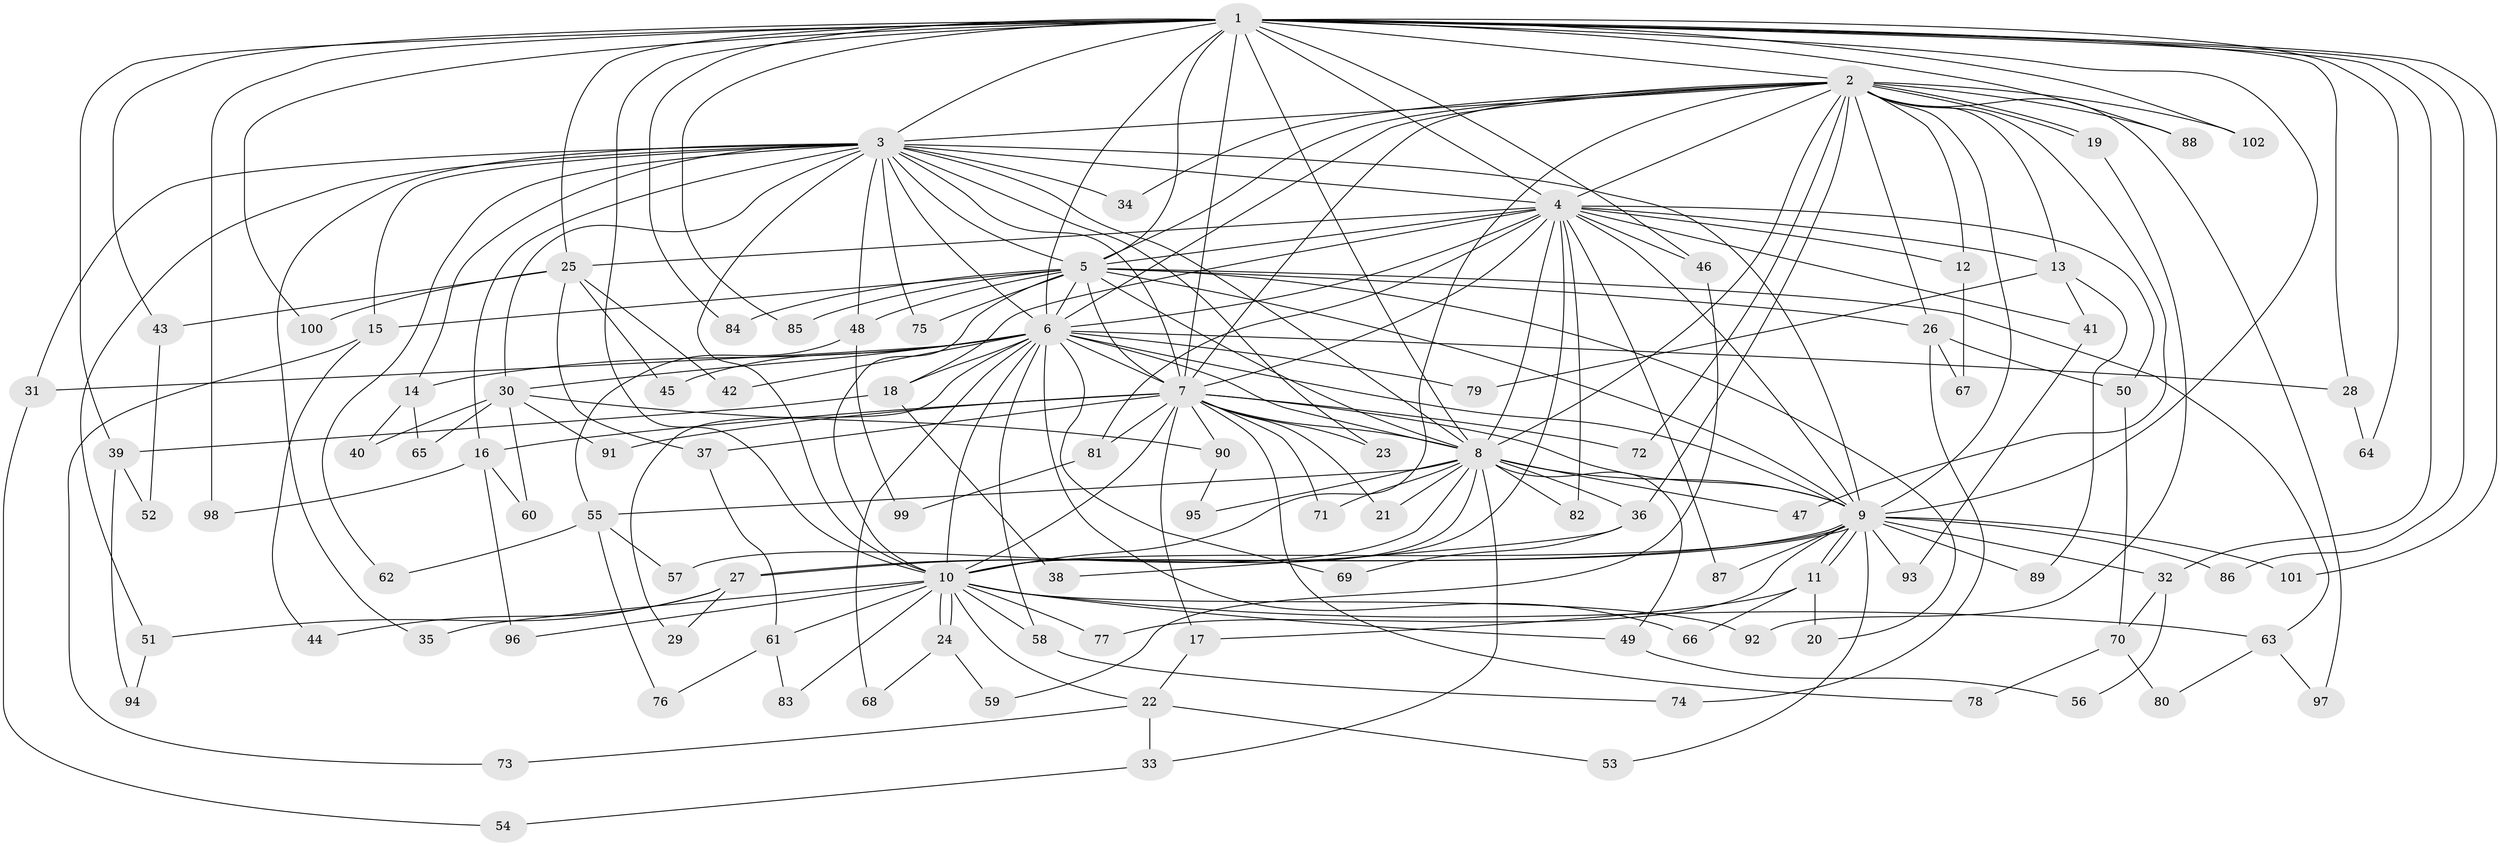 // Generated by graph-tools (version 1.1) at 2025/11/02/27/25 16:11:07]
// undirected, 102 vertices, 229 edges
graph export_dot {
graph [start="1"]
  node [color=gray90,style=filled];
  1;
  2;
  3;
  4;
  5;
  6;
  7;
  8;
  9;
  10;
  11;
  12;
  13;
  14;
  15;
  16;
  17;
  18;
  19;
  20;
  21;
  22;
  23;
  24;
  25;
  26;
  27;
  28;
  29;
  30;
  31;
  32;
  33;
  34;
  35;
  36;
  37;
  38;
  39;
  40;
  41;
  42;
  43;
  44;
  45;
  46;
  47;
  48;
  49;
  50;
  51;
  52;
  53;
  54;
  55;
  56;
  57;
  58;
  59;
  60;
  61;
  62;
  63;
  64;
  65;
  66;
  67;
  68;
  69;
  70;
  71;
  72;
  73;
  74;
  75;
  76;
  77;
  78;
  79;
  80;
  81;
  82;
  83;
  84;
  85;
  86;
  87;
  88;
  89;
  90;
  91;
  92;
  93;
  94;
  95;
  96;
  97;
  98;
  99;
  100;
  101;
  102;
  1 -- 2;
  1 -- 3;
  1 -- 4;
  1 -- 5;
  1 -- 6;
  1 -- 7;
  1 -- 8;
  1 -- 9;
  1 -- 10;
  1 -- 25;
  1 -- 28;
  1 -- 32;
  1 -- 39;
  1 -- 43;
  1 -- 46;
  1 -- 64;
  1 -- 84;
  1 -- 85;
  1 -- 86;
  1 -- 88;
  1 -- 98;
  1 -- 100;
  1 -- 101;
  1 -- 102;
  2 -- 3;
  2 -- 4;
  2 -- 5;
  2 -- 6;
  2 -- 7;
  2 -- 8;
  2 -- 9;
  2 -- 10;
  2 -- 12;
  2 -- 13;
  2 -- 19;
  2 -- 19;
  2 -- 26;
  2 -- 34;
  2 -- 36;
  2 -- 47;
  2 -- 72;
  2 -- 88;
  2 -- 97;
  2 -- 102;
  3 -- 4;
  3 -- 5;
  3 -- 6;
  3 -- 7;
  3 -- 8;
  3 -- 9;
  3 -- 10;
  3 -- 14;
  3 -- 15;
  3 -- 16;
  3 -- 23;
  3 -- 30;
  3 -- 31;
  3 -- 34;
  3 -- 35;
  3 -- 48;
  3 -- 51;
  3 -- 62;
  3 -- 75;
  4 -- 5;
  4 -- 6;
  4 -- 7;
  4 -- 8;
  4 -- 9;
  4 -- 10;
  4 -- 12;
  4 -- 13;
  4 -- 18;
  4 -- 25;
  4 -- 41;
  4 -- 46;
  4 -- 50;
  4 -- 81;
  4 -- 82;
  4 -- 87;
  5 -- 6;
  5 -- 7;
  5 -- 8;
  5 -- 9;
  5 -- 10;
  5 -- 15;
  5 -- 20;
  5 -- 26;
  5 -- 48;
  5 -- 63;
  5 -- 75;
  5 -- 84;
  5 -- 85;
  6 -- 7;
  6 -- 8;
  6 -- 9;
  6 -- 10;
  6 -- 14;
  6 -- 18;
  6 -- 28;
  6 -- 29;
  6 -- 30;
  6 -- 31;
  6 -- 42;
  6 -- 45;
  6 -- 58;
  6 -- 66;
  6 -- 68;
  6 -- 69;
  6 -- 79;
  7 -- 8;
  7 -- 9;
  7 -- 10;
  7 -- 16;
  7 -- 17;
  7 -- 21;
  7 -- 23;
  7 -- 37;
  7 -- 71;
  7 -- 72;
  7 -- 78;
  7 -- 81;
  7 -- 90;
  7 -- 91;
  8 -- 9;
  8 -- 10;
  8 -- 21;
  8 -- 33;
  8 -- 36;
  8 -- 47;
  8 -- 49;
  8 -- 55;
  8 -- 57;
  8 -- 71;
  8 -- 82;
  8 -- 95;
  9 -- 10;
  9 -- 11;
  9 -- 11;
  9 -- 27;
  9 -- 27;
  9 -- 32;
  9 -- 53;
  9 -- 77;
  9 -- 86;
  9 -- 87;
  9 -- 89;
  9 -- 93;
  9 -- 101;
  10 -- 22;
  10 -- 24;
  10 -- 24;
  10 -- 35;
  10 -- 49;
  10 -- 58;
  10 -- 61;
  10 -- 63;
  10 -- 77;
  10 -- 83;
  10 -- 92;
  10 -- 96;
  11 -- 17;
  11 -- 20;
  11 -- 66;
  12 -- 67;
  13 -- 41;
  13 -- 79;
  13 -- 89;
  14 -- 40;
  14 -- 65;
  15 -- 44;
  15 -- 73;
  16 -- 60;
  16 -- 96;
  16 -- 98;
  17 -- 22;
  18 -- 38;
  18 -- 39;
  19 -- 92;
  22 -- 33;
  22 -- 53;
  22 -- 73;
  24 -- 59;
  24 -- 68;
  25 -- 37;
  25 -- 42;
  25 -- 43;
  25 -- 45;
  25 -- 100;
  26 -- 50;
  26 -- 67;
  26 -- 74;
  27 -- 29;
  27 -- 44;
  27 -- 51;
  28 -- 64;
  30 -- 40;
  30 -- 60;
  30 -- 65;
  30 -- 90;
  30 -- 91;
  31 -- 54;
  32 -- 56;
  32 -- 70;
  33 -- 54;
  36 -- 38;
  36 -- 69;
  37 -- 61;
  39 -- 52;
  39 -- 94;
  41 -- 93;
  43 -- 52;
  46 -- 59;
  48 -- 55;
  48 -- 99;
  49 -- 56;
  50 -- 70;
  51 -- 94;
  55 -- 57;
  55 -- 62;
  55 -- 76;
  58 -- 74;
  61 -- 76;
  61 -- 83;
  63 -- 80;
  63 -- 97;
  70 -- 78;
  70 -- 80;
  81 -- 99;
  90 -- 95;
}
